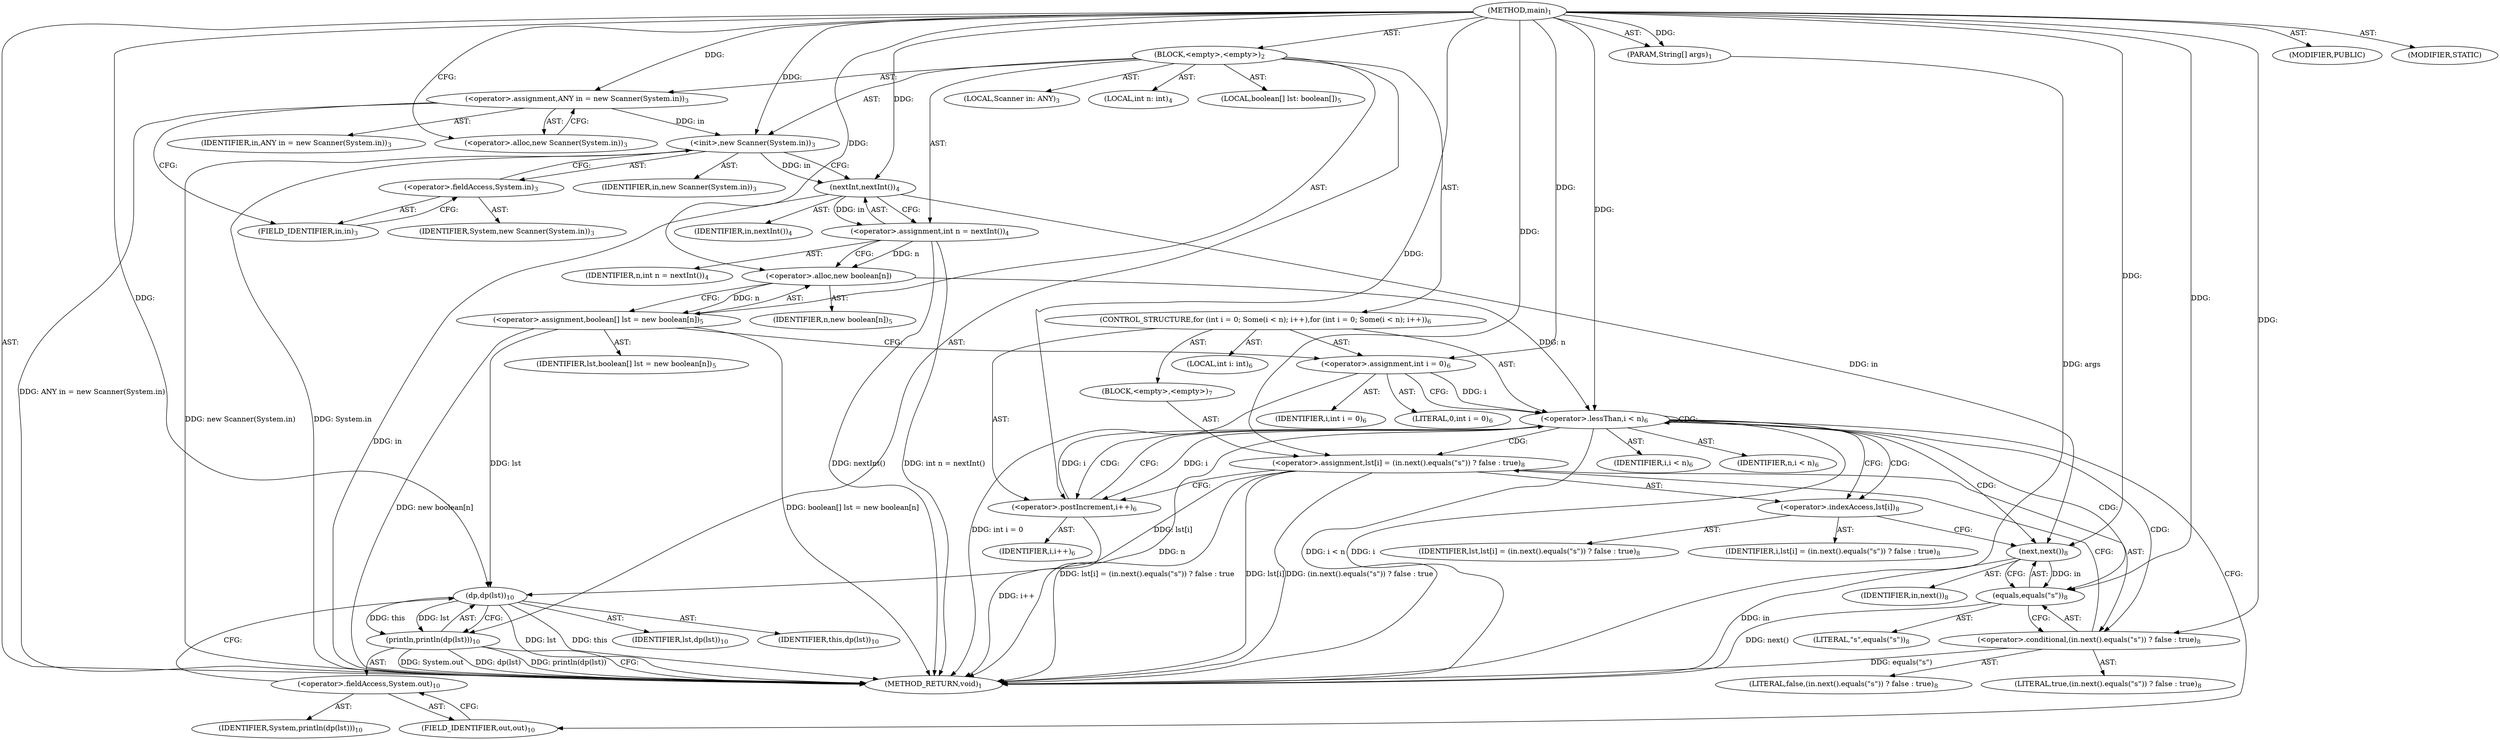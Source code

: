 digraph "main" {  
"19" [label = <(METHOD,main)<SUB>1</SUB>> ]
"20" [label = <(PARAM,String[] args)<SUB>1</SUB>> ]
"21" [label = <(BLOCK,&lt;empty&gt;,&lt;empty&gt;)<SUB>2</SUB>> ]
"4" [label = <(LOCAL,Scanner in: ANY)<SUB>3</SUB>> ]
"22" [label = <(&lt;operator&gt;.assignment,ANY in = new Scanner(System.in))<SUB>3</SUB>> ]
"23" [label = <(IDENTIFIER,in,ANY in = new Scanner(System.in))<SUB>3</SUB>> ]
"24" [label = <(&lt;operator&gt;.alloc,new Scanner(System.in))<SUB>3</SUB>> ]
"25" [label = <(&lt;init&gt;,new Scanner(System.in))<SUB>3</SUB>> ]
"3" [label = <(IDENTIFIER,in,new Scanner(System.in))<SUB>3</SUB>> ]
"26" [label = <(&lt;operator&gt;.fieldAccess,System.in)<SUB>3</SUB>> ]
"27" [label = <(IDENTIFIER,System,new Scanner(System.in))<SUB>3</SUB>> ]
"28" [label = <(FIELD_IDENTIFIER,in,in)<SUB>3</SUB>> ]
"29" [label = <(LOCAL,int n: int)<SUB>4</SUB>> ]
"30" [label = <(&lt;operator&gt;.assignment,int n = nextInt())<SUB>4</SUB>> ]
"31" [label = <(IDENTIFIER,n,int n = nextInt())<SUB>4</SUB>> ]
"32" [label = <(nextInt,nextInt())<SUB>4</SUB>> ]
"33" [label = <(IDENTIFIER,in,nextInt())<SUB>4</SUB>> ]
"34" [label = <(LOCAL,boolean[] lst: boolean[])<SUB>5</SUB>> ]
"35" [label = <(&lt;operator&gt;.assignment,boolean[] lst = new boolean[n])<SUB>5</SUB>> ]
"36" [label = <(IDENTIFIER,lst,boolean[] lst = new boolean[n])<SUB>5</SUB>> ]
"37" [label = <(&lt;operator&gt;.alloc,new boolean[n])> ]
"38" [label = <(IDENTIFIER,n,new boolean[n])<SUB>5</SUB>> ]
"39" [label = <(CONTROL_STRUCTURE,for (int i = 0; Some(i &lt; n); i++),for (int i = 0; Some(i &lt; n); i++))<SUB>6</SUB>> ]
"40" [label = <(LOCAL,int i: int)<SUB>6</SUB>> ]
"41" [label = <(&lt;operator&gt;.assignment,int i = 0)<SUB>6</SUB>> ]
"42" [label = <(IDENTIFIER,i,int i = 0)<SUB>6</SUB>> ]
"43" [label = <(LITERAL,0,int i = 0)<SUB>6</SUB>> ]
"44" [label = <(&lt;operator&gt;.lessThan,i &lt; n)<SUB>6</SUB>> ]
"45" [label = <(IDENTIFIER,i,i &lt; n)<SUB>6</SUB>> ]
"46" [label = <(IDENTIFIER,n,i &lt; n)<SUB>6</SUB>> ]
"47" [label = <(&lt;operator&gt;.postIncrement,i++)<SUB>6</SUB>> ]
"48" [label = <(IDENTIFIER,i,i++)<SUB>6</SUB>> ]
"49" [label = <(BLOCK,&lt;empty&gt;,&lt;empty&gt;)<SUB>7</SUB>> ]
"50" [label = <(&lt;operator&gt;.assignment,lst[i] = (in.next().equals(&quot;s&quot;)) ? false : true)<SUB>8</SUB>> ]
"51" [label = <(&lt;operator&gt;.indexAccess,lst[i])<SUB>8</SUB>> ]
"52" [label = <(IDENTIFIER,lst,lst[i] = (in.next().equals(&quot;s&quot;)) ? false : true)<SUB>8</SUB>> ]
"53" [label = <(IDENTIFIER,i,lst[i] = (in.next().equals(&quot;s&quot;)) ? false : true)<SUB>8</SUB>> ]
"54" [label = <(&lt;operator&gt;.conditional,(in.next().equals(&quot;s&quot;)) ? false : true)<SUB>8</SUB>> ]
"55" [label = <(equals,equals(&quot;s&quot;))<SUB>8</SUB>> ]
"56" [label = <(next,next())<SUB>8</SUB>> ]
"57" [label = <(IDENTIFIER,in,next())<SUB>8</SUB>> ]
"58" [label = <(LITERAL,&quot;s&quot;,equals(&quot;s&quot;))<SUB>8</SUB>> ]
"59" [label = <(LITERAL,false,(in.next().equals(&quot;s&quot;)) ? false : true)<SUB>8</SUB>> ]
"60" [label = <(LITERAL,true,(in.next().equals(&quot;s&quot;)) ? false : true)<SUB>8</SUB>> ]
"61" [label = <(println,println(dp(lst)))<SUB>10</SUB>> ]
"62" [label = <(&lt;operator&gt;.fieldAccess,System.out)<SUB>10</SUB>> ]
"63" [label = <(IDENTIFIER,System,println(dp(lst)))<SUB>10</SUB>> ]
"64" [label = <(FIELD_IDENTIFIER,out,out)<SUB>10</SUB>> ]
"65" [label = <(dp,dp(lst))<SUB>10</SUB>> ]
"66" [label = <(IDENTIFIER,this,dp(lst))<SUB>10</SUB>> ]
"67" [label = <(IDENTIFIER,lst,dp(lst))<SUB>10</SUB>> ]
"68" [label = <(MODIFIER,PUBLIC)> ]
"69" [label = <(MODIFIER,STATIC)> ]
"70" [label = <(METHOD_RETURN,void)<SUB>1</SUB>> ]
  "19" -> "20"  [ label = "AST: "] 
  "19" -> "21"  [ label = "AST: "] 
  "19" -> "68"  [ label = "AST: "] 
  "19" -> "69"  [ label = "AST: "] 
  "19" -> "70"  [ label = "AST: "] 
  "21" -> "4"  [ label = "AST: "] 
  "21" -> "22"  [ label = "AST: "] 
  "21" -> "25"  [ label = "AST: "] 
  "21" -> "29"  [ label = "AST: "] 
  "21" -> "30"  [ label = "AST: "] 
  "21" -> "34"  [ label = "AST: "] 
  "21" -> "35"  [ label = "AST: "] 
  "21" -> "39"  [ label = "AST: "] 
  "21" -> "61"  [ label = "AST: "] 
  "22" -> "23"  [ label = "AST: "] 
  "22" -> "24"  [ label = "AST: "] 
  "25" -> "3"  [ label = "AST: "] 
  "25" -> "26"  [ label = "AST: "] 
  "26" -> "27"  [ label = "AST: "] 
  "26" -> "28"  [ label = "AST: "] 
  "30" -> "31"  [ label = "AST: "] 
  "30" -> "32"  [ label = "AST: "] 
  "32" -> "33"  [ label = "AST: "] 
  "35" -> "36"  [ label = "AST: "] 
  "35" -> "37"  [ label = "AST: "] 
  "37" -> "38"  [ label = "AST: "] 
  "39" -> "40"  [ label = "AST: "] 
  "39" -> "41"  [ label = "AST: "] 
  "39" -> "44"  [ label = "AST: "] 
  "39" -> "47"  [ label = "AST: "] 
  "39" -> "49"  [ label = "AST: "] 
  "41" -> "42"  [ label = "AST: "] 
  "41" -> "43"  [ label = "AST: "] 
  "44" -> "45"  [ label = "AST: "] 
  "44" -> "46"  [ label = "AST: "] 
  "47" -> "48"  [ label = "AST: "] 
  "49" -> "50"  [ label = "AST: "] 
  "50" -> "51"  [ label = "AST: "] 
  "50" -> "54"  [ label = "AST: "] 
  "51" -> "52"  [ label = "AST: "] 
  "51" -> "53"  [ label = "AST: "] 
  "54" -> "55"  [ label = "AST: "] 
  "54" -> "59"  [ label = "AST: "] 
  "54" -> "60"  [ label = "AST: "] 
  "55" -> "56"  [ label = "AST: "] 
  "55" -> "58"  [ label = "AST: "] 
  "56" -> "57"  [ label = "AST: "] 
  "61" -> "62"  [ label = "AST: "] 
  "61" -> "65"  [ label = "AST: "] 
  "62" -> "63"  [ label = "AST: "] 
  "62" -> "64"  [ label = "AST: "] 
  "65" -> "66"  [ label = "AST: "] 
  "65" -> "67"  [ label = "AST: "] 
  "22" -> "28"  [ label = "CFG: "] 
  "25" -> "32"  [ label = "CFG: "] 
  "30" -> "37"  [ label = "CFG: "] 
  "35" -> "41"  [ label = "CFG: "] 
  "61" -> "70"  [ label = "CFG: "] 
  "24" -> "22"  [ label = "CFG: "] 
  "26" -> "25"  [ label = "CFG: "] 
  "32" -> "30"  [ label = "CFG: "] 
  "37" -> "35"  [ label = "CFG: "] 
  "41" -> "44"  [ label = "CFG: "] 
  "44" -> "51"  [ label = "CFG: "] 
  "44" -> "64"  [ label = "CFG: "] 
  "47" -> "44"  [ label = "CFG: "] 
  "62" -> "65"  [ label = "CFG: "] 
  "65" -> "61"  [ label = "CFG: "] 
  "28" -> "26"  [ label = "CFG: "] 
  "50" -> "47"  [ label = "CFG: "] 
  "64" -> "62"  [ label = "CFG: "] 
  "51" -> "56"  [ label = "CFG: "] 
  "54" -> "50"  [ label = "CFG: "] 
  "55" -> "54"  [ label = "CFG: "] 
  "56" -> "55"  [ label = "CFG: "] 
  "19" -> "24"  [ label = "CFG: "] 
  "20" -> "70"  [ label = "DDG: args"] 
  "22" -> "70"  [ label = "DDG: ANY in = new Scanner(System.in)"] 
  "25" -> "70"  [ label = "DDG: System.in"] 
  "25" -> "70"  [ label = "DDG: new Scanner(System.in)"] 
  "32" -> "70"  [ label = "DDG: in"] 
  "30" -> "70"  [ label = "DDG: nextInt()"] 
  "30" -> "70"  [ label = "DDG: int n = nextInt()"] 
  "35" -> "70"  [ label = "DDG: new boolean[n]"] 
  "35" -> "70"  [ label = "DDG: boolean[] lst = new boolean[n]"] 
  "41" -> "70"  [ label = "DDG: int i = 0"] 
  "44" -> "70"  [ label = "DDG: i"] 
  "44" -> "70"  [ label = "DDG: n"] 
  "44" -> "70"  [ label = "DDG: i &lt; n"] 
  "61" -> "70"  [ label = "DDG: System.out"] 
  "65" -> "70"  [ label = "DDG: lst"] 
  "61" -> "70"  [ label = "DDG: dp(lst)"] 
  "61" -> "70"  [ label = "DDG: println(dp(lst))"] 
  "50" -> "70"  [ label = "DDG: lst[i]"] 
  "56" -> "70"  [ label = "DDG: in"] 
  "55" -> "70"  [ label = "DDG: next()"] 
  "54" -> "70"  [ label = "DDG: equals(&quot;s&quot;)"] 
  "50" -> "70"  [ label = "DDG: (in.next().equals(&quot;s&quot;)) ? false : true"] 
  "50" -> "70"  [ label = "DDG: lst[i] = (in.next().equals(&quot;s&quot;)) ? false : true"] 
  "47" -> "70"  [ label = "DDG: i++"] 
  "65" -> "70"  [ label = "DDG: this"] 
  "19" -> "20"  [ label = "DDG: "] 
  "19" -> "22"  [ label = "DDG: "] 
  "32" -> "30"  [ label = "DDG: in"] 
  "37" -> "35"  [ label = "DDG: n"] 
  "22" -> "25"  [ label = "DDG: in"] 
  "19" -> "25"  [ label = "DDG: "] 
  "19" -> "41"  [ label = "DDG: "] 
  "65" -> "61"  [ label = "DDG: this"] 
  "65" -> "61"  [ label = "DDG: lst"] 
  "25" -> "32"  [ label = "DDG: in"] 
  "19" -> "32"  [ label = "DDG: "] 
  "30" -> "37"  [ label = "DDG: n"] 
  "19" -> "37"  [ label = "DDG: "] 
  "41" -> "44"  [ label = "DDG: i"] 
  "47" -> "44"  [ label = "DDG: i"] 
  "19" -> "44"  [ label = "DDG: "] 
  "37" -> "44"  [ label = "DDG: n"] 
  "44" -> "47"  [ label = "DDG: i"] 
  "19" -> "47"  [ label = "DDG: "] 
  "19" -> "50"  [ label = "DDG: "] 
  "19" -> "65"  [ label = "DDG: "] 
  "35" -> "65"  [ label = "DDG: lst"] 
  "50" -> "65"  [ label = "DDG: lst[i]"] 
  "19" -> "54"  [ label = "DDG: "] 
  "56" -> "55"  [ label = "DDG: in"] 
  "19" -> "55"  [ label = "DDG: "] 
  "32" -> "56"  [ label = "DDG: in"] 
  "19" -> "56"  [ label = "DDG: "] 
  "44" -> "47"  [ label = "CDG: "] 
  "44" -> "50"  [ label = "CDG: "] 
  "44" -> "51"  [ label = "CDG: "] 
  "44" -> "44"  [ label = "CDG: "] 
  "44" -> "55"  [ label = "CDG: "] 
  "44" -> "56"  [ label = "CDG: "] 
  "44" -> "54"  [ label = "CDG: "] 
}
